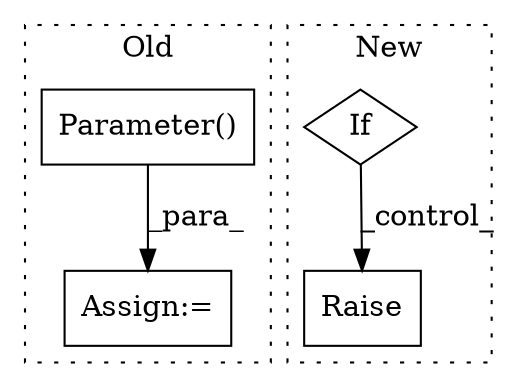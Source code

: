 digraph G {
subgraph cluster0 {
1 [label="Parameter()" a="75" s="21579,21646" l="19,76" shape="box"];
4 [label="Assign:=" a="68" s="21576" l="3" shape="box"];
label = "Old";
style="dotted";
}
subgraph cluster1 {
2 [label="Raise" a="91" s="21104" l="6" shape="box"];
3 [label="If" a="96" s="21059" l="3" shape="diamond"];
label = "New";
style="dotted";
}
1 -> 4 [label="_para_"];
3 -> 2 [label="_control_"];
}